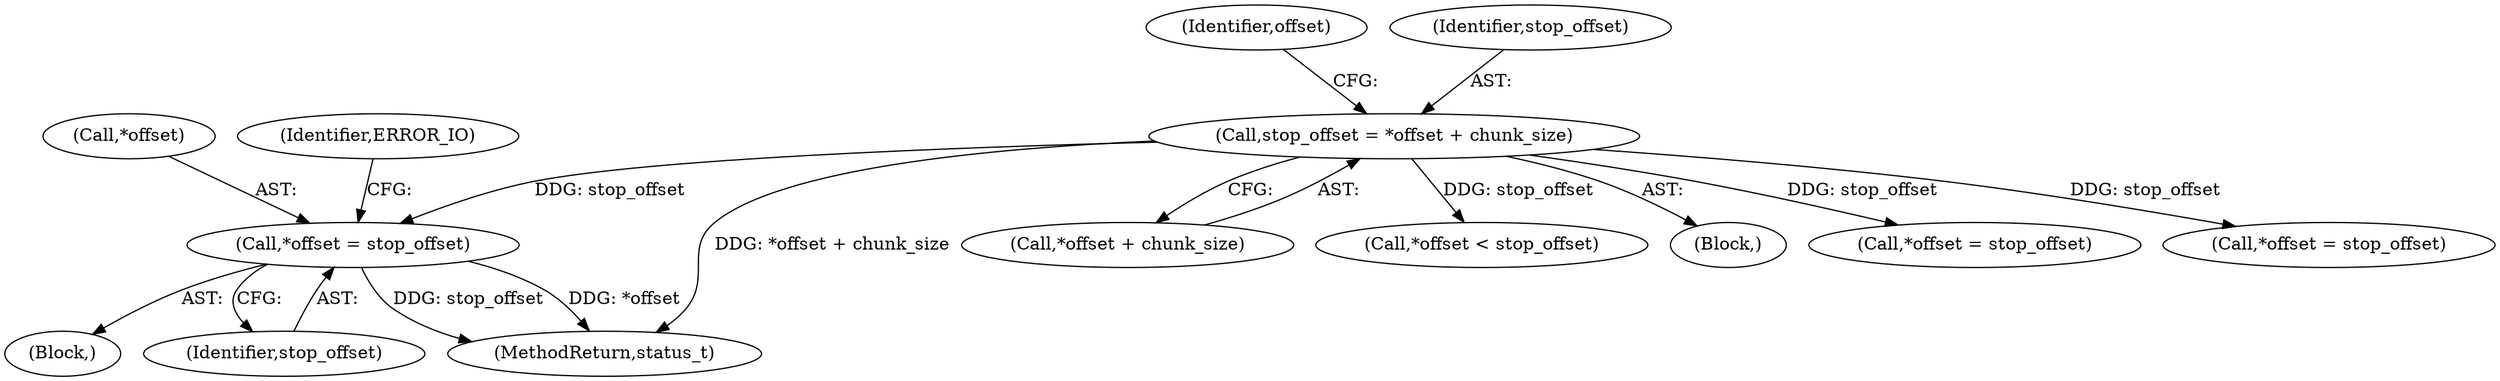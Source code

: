 digraph "0_Android_8a3a2f6ea7defe1a81bb32b3c9f3537f84749b9d@pointer" {
"1002990" [label="(Call,*offset = stop_offset)"];
"1002947" [label="(Call,stop_offset = *offset + chunk_size)"];
"1002949" [label="(Call,*offset + chunk_size)"];
"1003014" [label="(Call,*offset < stop_offset)"];
"1002989" [label="(Block,)"];
"1002945" [label="(Block,)"];
"1002955" [label="(Identifier,offset)"];
"1002947" [label="(Call,stop_offset = *offset + chunk_size)"];
"1002993" [label="(Identifier,stop_offset)"];
"1002991" [label="(Call,*offset)"];
"1002995" [label="(Identifier,ERROR_IO)"];
"1003002" [label="(Call,*offset = stop_offset)"];
"1002990" [label="(Call,*offset = stop_offset)"];
"1002976" [label="(Call,*offset = stop_offset)"];
"1002948" [label="(Identifier,stop_offset)"];
"1003903" [label="(MethodReturn,status_t)"];
"1002990" -> "1002989"  [label="AST: "];
"1002990" -> "1002993"  [label="CFG: "];
"1002991" -> "1002990"  [label="AST: "];
"1002993" -> "1002990"  [label="AST: "];
"1002995" -> "1002990"  [label="CFG: "];
"1002990" -> "1003903"  [label="DDG: stop_offset"];
"1002990" -> "1003903"  [label="DDG: *offset"];
"1002947" -> "1002990"  [label="DDG: stop_offset"];
"1002947" -> "1002945"  [label="AST: "];
"1002947" -> "1002949"  [label="CFG: "];
"1002948" -> "1002947"  [label="AST: "];
"1002949" -> "1002947"  [label="AST: "];
"1002955" -> "1002947"  [label="CFG: "];
"1002947" -> "1003903"  [label="DDG: *offset + chunk_size"];
"1002947" -> "1002976"  [label="DDG: stop_offset"];
"1002947" -> "1003002"  [label="DDG: stop_offset"];
"1002947" -> "1003014"  [label="DDG: stop_offset"];
}
